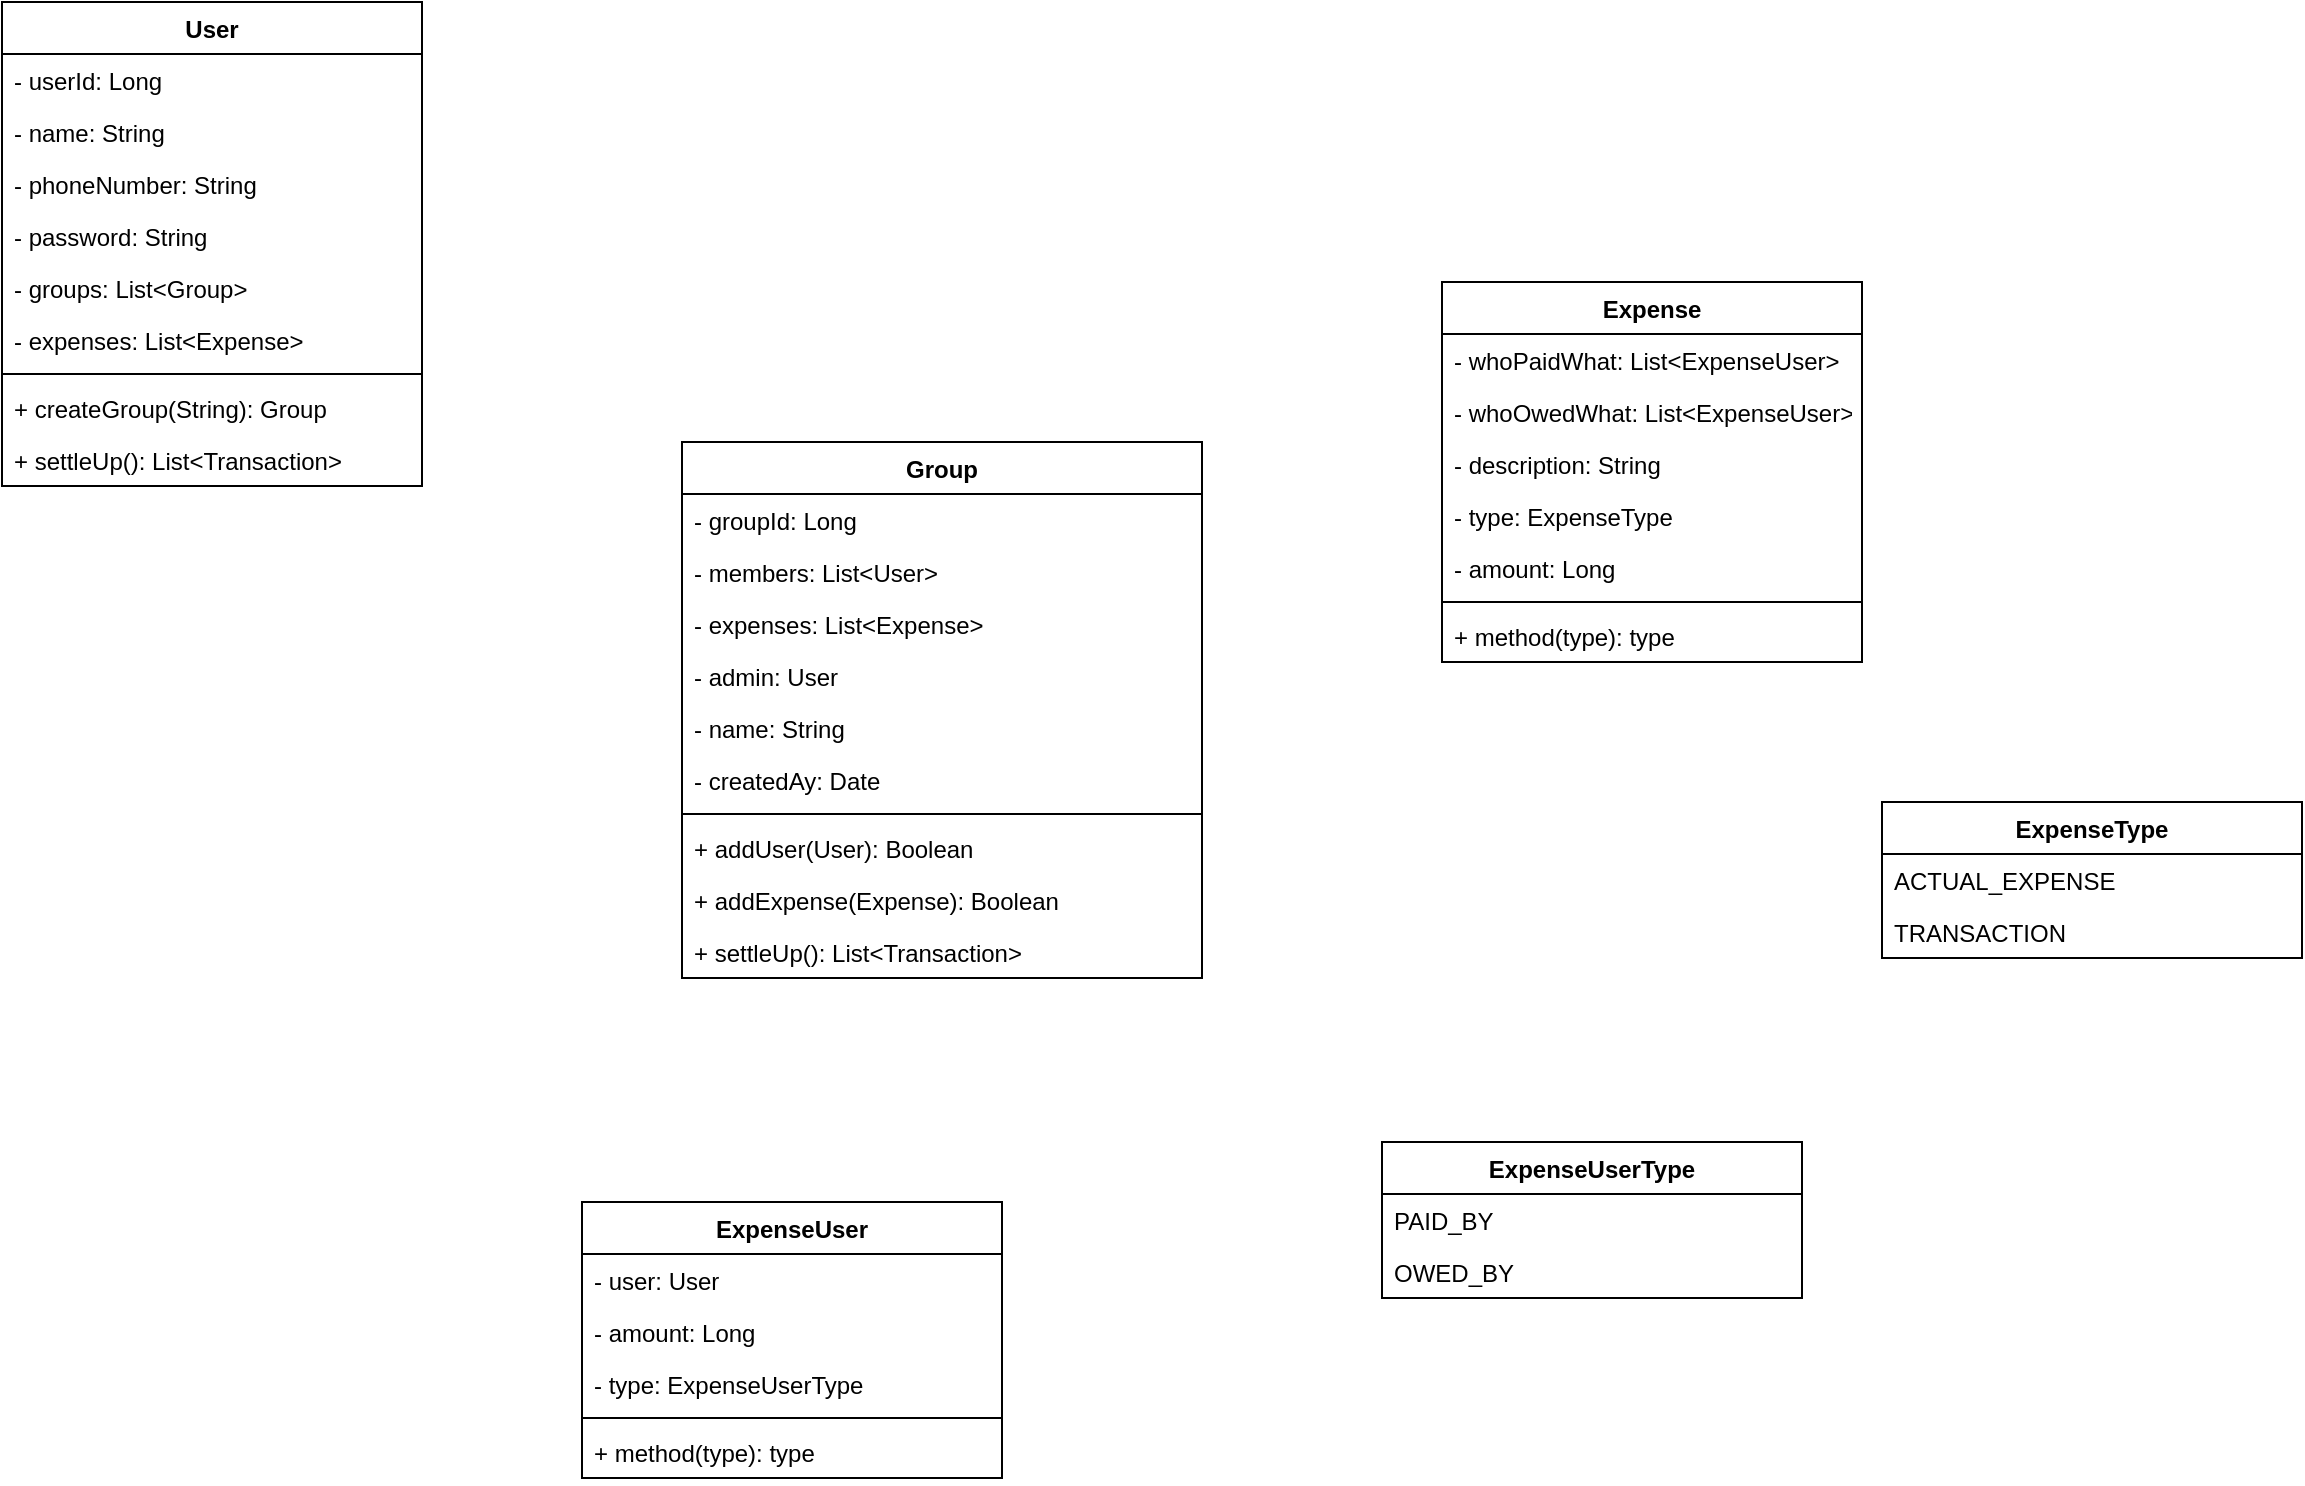 <mxfile version="20.7.4" type="device"><diagram id="C5RBs43oDa-KdzZeNtuy" name="Page-1"><mxGraphModel dx="1317" dy="1072" grid="1" gridSize="10" guides="1" tooltips="1" connect="1" arrows="1" fold="1" page="1" pageScale="1" pageWidth="827" pageHeight="1169" math="0" shadow="0"><root><mxCell id="WIyWlLk6GJQsqaUBKTNV-0"/><mxCell id="WIyWlLk6GJQsqaUBKTNV-1" parent="WIyWlLk6GJQsqaUBKTNV-0"/><mxCell id="EArtMZYPlfxU6Sd368Vp-0" value="User" style="swimlane;fontStyle=1;align=center;verticalAlign=top;childLayout=stackLayout;horizontal=1;startSize=26;horizontalStack=0;resizeParent=1;resizeParentMax=0;resizeLast=0;collapsible=1;marginBottom=0;" vertex="1" parent="WIyWlLk6GJQsqaUBKTNV-1"><mxGeometry x="150" y="120" width="210" height="242" as="geometry"/></mxCell><mxCell id="EArtMZYPlfxU6Sd368Vp-8" value="- userId: Long" style="text;strokeColor=none;fillColor=none;align=left;verticalAlign=top;spacingLeft=4;spacingRight=4;overflow=hidden;rotatable=0;points=[[0,0.5],[1,0.5]];portConstraint=eastwest;" vertex="1" parent="EArtMZYPlfxU6Sd368Vp-0"><mxGeometry y="26" width="210" height="26" as="geometry"/></mxCell><mxCell id="EArtMZYPlfxU6Sd368Vp-31" value="- name: String" style="text;strokeColor=none;fillColor=none;align=left;verticalAlign=top;spacingLeft=4;spacingRight=4;overflow=hidden;rotatable=0;points=[[0,0.5],[1,0.5]];portConstraint=eastwest;" vertex="1" parent="EArtMZYPlfxU6Sd368Vp-0"><mxGeometry y="52" width="210" height="26" as="geometry"/></mxCell><mxCell id="EArtMZYPlfxU6Sd368Vp-9" value="- phoneNumber: String" style="text;strokeColor=none;fillColor=none;align=left;verticalAlign=top;spacingLeft=4;spacingRight=4;overflow=hidden;rotatable=0;points=[[0,0.5],[1,0.5]];portConstraint=eastwest;" vertex="1" parent="EArtMZYPlfxU6Sd368Vp-0"><mxGeometry y="78" width="210" height="26" as="geometry"/></mxCell><mxCell id="EArtMZYPlfxU6Sd368Vp-24" value="- password: String" style="text;strokeColor=none;fillColor=none;align=left;verticalAlign=top;spacingLeft=4;spacingRight=4;overflow=hidden;rotatable=0;points=[[0,0.5],[1,0.5]];portConstraint=eastwest;" vertex="1" parent="EArtMZYPlfxU6Sd368Vp-0"><mxGeometry y="104" width="210" height="26" as="geometry"/></mxCell><mxCell id="EArtMZYPlfxU6Sd368Vp-25" value="- groups: List&lt;Group&gt;" style="text;strokeColor=none;fillColor=none;align=left;verticalAlign=top;spacingLeft=4;spacingRight=4;overflow=hidden;rotatable=0;points=[[0,0.5],[1,0.5]];portConstraint=eastwest;" vertex="1" parent="EArtMZYPlfxU6Sd368Vp-0"><mxGeometry y="130" width="210" height="26" as="geometry"/></mxCell><mxCell id="EArtMZYPlfxU6Sd368Vp-1" value="- expenses: List&lt;Expense&gt;" style="text;strokeColor=none;fillColor=none;align=left;verticalAlign=top;spacingLeft=4;spacingRight=4;overflow=hidden;rotatable=0;points=[[0,0.5],[1,0.5]];portConstraint=eastwest;" vertex="1" parent="EArtMZYPlfxU6Sd368Vp-0"><mxGeometry y="156" width="210" height="26" as="geometry"/></mxCell><mxCell id="EArtMZYPlfxU6Sd368Vp-2" value="" style="line;strokeWidth=1;fillColor=none;align=left;verticalAlign=middle;spacingTop=-1;spacingLeft=3;spacingRight=3;rotatable=0;labelPosition=right;points=[];portConstraint=eastwest;strokeColor=inherit;" vertex="1" parent="EArtMZYPlfxU6Sd368Vp-0"><mxGeometry y="182" width="210" height="8" as="geometry"/></mxCell><mxCell id="EArtMZYPlfxU6Sd368Vp-26" value="+ createGroup(String): Group" style="text;strokeColor=none;fillColor=none;align=left;verticalAlign=top;spacingLeft=4;spacingRight=4;overflow=hidden;rotatable=0;points=[[0,0.5],[1,0.5]];portConstraint=eastwest;" vertex="1" parent="EArtMZYPlfxU6Sd368Vp-0"><mxGeometry y="190" width="210" height="26" as="geometry"/></mxCell><mxCell id="EArtMZYPlfxU6Sd368Vp-3" value="+ settleUp(): List&lt;Transaction&gt;" style="text;strokeColor=none;fillColor=none;align=left;verticalAlign=top;spacingLeft=4;spacingRight=4;overflow=hidden;rotatable=0;points=[[0,0.5],[1,0.5]];portConstraint=eastwest;" vertex="1" parent="EArtMZYPlfxU6Sd368Vp-0"><mxGeometry y="216" width="210" height="26" as="geometry"/></mxCell><mxCell id="EArtMZYPlfxU6Sd368Vp-10" value="Group" style="swimlane;fontStyle=1;align=center;verticalAlign=top;childLayout=stackLayout;horizontal=1;startSize=26;horizontalStack=0;resizeParent=1;resizeParentMax=0;resizeLast=0;collapsible=1;marginBottom=0;" vertex="1" parent="WIyWlLk6GJQsqaUBKTNV-1"><mxGeometry x="490" y="340" width="260" height="268" as="geometry"/></mxCell><mxCell id="EArtMZYPlfxU6Sd368Vp-30" value="- groupId: Long" style="text;strokeColor=none;fillColor=none;align=left;verticalAlign=top;spacingLeft=4;spacingRight=4;overflow=hidden;rotatable=0;points=[[0,0.5],[1,0.5]];portConstraint=eastwest;" vertex="1" parent="EArtMZYPlfxU6Sd368Vp-10"><mxGeometry y="26" width="260" height="26" as="geometry"/></mxCell><mxCell id="EArtMZYPlfxU6Sd368Vp-11" value="- members: List&lt;User&gt;" style="text;strokeColor=none;fillColor=none;align=left;verticalAlign=top;spacingLeft=4;spacingRight=4;overflow=hidden;rotatable=0;points=[[0,0.5],[1,0.5]];portConstraint=eastwest;" vertex="1" parent="EArtMZYPlfxU6Sd368Vp-10"><mxGeometry y="52" width="260" height="26" as="geometry"/></mxCell><mxCell id="EArtMZYPlfxU6Sd368Vp-12" value="- expenses: List&lt;Expense&gt;" style="text;strokeColor=none;fillColor=none;align=left;verticalAlign=top;spacingLeft=4;spacingRight=4;overflow=hidden;rotatable=0;points=[[0,0.5],[1,0.5]];portConstraint=eastwest;" vertex="1" parent="EArtMZYPlfxU6Sd368Vp-10"><mxGeometry y="78" width="260" height="26" as="geometry"/></mxCell><mxCell id="EArtMZYPlfxU6Sd368Vp-23" value="- admin: User" style="text;strokeColor=none;fillColor=none;align=left;verticalAlign=top;spacingLeft=4;spacingRight=4;overflow=hidden;rotatable=0;points=[[0,0.5],[1,0.5]];portConstraint=eastwest;" vertex="1" parent="EArtMZYPlfxU6Sd368Vp-10"><mxGeometry y="104" width="260" height="26" as="geometry"/></mxCell><mxCell id="EArtMZYPlfxU6Sd368Vp-32" value="- name: String" style="text;strokeColor=none;fillColor=none;align=left;verticalAlign=top;spacingLeft=4;spacingRight=4;overflow=hidden;rotatable=0;points=[[0,0.5],[1,0.5]];portConstraint=eastwest;" vertex="1" parent="EArtMZYPlfxU6Sd368Vp-10"><mxGeometry y="130" width="260" height="26" as="geometry"/></mxCell><mxCell id="EArtMZYPlfxU6Sd368Vp-13" value="- createdAy: Date" style="text;strokeColor=none;fillColor=none;align=left;verticalAlign=top;spacingLeft=4;spacingRight=4;overflow=hidden;rotatable=0;points=[[0,0.5],[1,0.5]];portConstraint=eastwest;" vertex="1" parent="EArtMZYPlfxU6Sd368Vp-10"><mxGeometry y="156" width="260" height="26" as="geometry"/></mxCell><mxCell id="EArtMZYPlfxU6Sd368Vp-14" value="" style="line;strokeWidth=1;fillColor=none;align=left;verticalAlign=middle;spacingTop=-1;spacingLeft=3;spacingRight=3;rotatable=0;labelPosition=right;points=[];portConstraint=eastwest;strokeColor=inherit;" vertex="1" parent="EArtMZYPlfxU6Sd368Vp-10"><mxGeometry y="182" width="260" height="8" as="geometry"/></mxCell><mxCell id="EArtMZYPlfxU6Sd368Vp-15" value="+ addUser(User): Boolean" style="text;strokeColor=none;fillColor=none;align=left;verticalAlign=top;spacingLeft=4;spacingRight=4;overflow=hidden;rotatable=0;points=[[0,0.5],[1,0.5]];portConstraint=eastwest;" vertex="1" parent="EArtMZYPlfxU6Sd368Vp-10"><mxGeometry y="190" width="260" height="26" as="geometry"/></mxCell><mxCell id="EArtMZYPlfxU6Sd368Vp-29" value="+ addExpense(Expense): Boolean" style="text;strokeColor=none;fillColor=none;align=left;verticalAlign=top;spacingLeft=4;spacingRight=4;overflow=hidden;rotatable=0;points=[[0,0.5],[1,0.5]];portConstraint=eastwest;" vertex="1" parent="EArtMZYPlfxU6Sd368Vp-10"><mxGeometry y="216" width="260" height="26" as="geometry"/></mxCell><mxCell id="EArtMZYPlfxU6Sd368Vp-22" value="+ settleUp(): List&lt;Transaction&gt;" style="text;strokeColor=none;fillColor=none;align=left;verticalAlign=top;spacingLeft=4;spacingRight=4;overflow=hidden;rotatable=0;points=[[0,0.5],[1,0.5]];portConstraint=eastwest;" vertex="1" parent="EArtMZYPlfxU6Sd368Vp-10"><mxGeometry y="242" width="260" height="26" as="geometry"/></mxCell><mxCell id="EArtMZYPlfxU6Sd368Vp-16" value="Expense" style="swimlane;fontStyle=1;align=center;verticalAlign=top;childLayout=stackLayout;horizontal=1;startSize=26;horizontalStack=0;resizeParent=1;resizeParentMax=0;resizeLast=0;collapsible=1;marginBottom=0;" vertex="1" parent="WIyWlLk6GJQsqaUBKTNV-1"><mxGeometry x="870" y="260" width="210" height="190" as="geometry"/></mxCell><mxCell id="EArtMZYPlfxU6Sd368Vp-17" value="- whoPaidWhat: List&lt;ExpenseUser&gt;" style="text;strokeColor=none;fillColor=none;align=left;verticalAlign=top;spacingLeft=4;spacingRight=4;overflow=hidden;rotatable=0;points=[[0,0.5],[1,0.5]];portConstraint=eastwest;" vertex="1" parent="EArtMZYPlfxU6Sd368Vp-16"><mxGeometry y="26" width="210" height="26" as="geometry"/></mxCell><mxCell id="EArtMZYPlfxU6Sd368Vp-18" value="- whoOwedWhat: List&lt;ExpenseUser&gt;" style="text;strokeColor=none;fillColor=none;align=left;verticalAlign=top;spacingLeft=4;spacingRight=4;overflow=hidden;rotatable=0;points=[[0,0.5],[1,0.5]];portConstraint=eastwest;" vertex="1" parent="EArtMZYPlfxU6Sd368Vp-16"><mxGeometry y="52" width="210" height="26" as="geometry"/></mxCell><mxCell id="EArtMZYPlfxU6Sd368Vp-19" value="- description: String" style="text;strokeColor=none;fillColor=none;align=left;verticalAlign=top;spacingLeft=4;spacingRight=4;overflow=hidden;rotatable=0;points=[[0,0.5],[1,0.5]];portConstraint=eastwest;" vertex="1" parent="EArtMZYPlfxU6Sd368Vp-16"><mxGeometry y="78" width="210" height="26" as="geometry"/></mxCell><mxCell id="EArtMZYPlfxU6Sd368Vp-51" value="- type: ExpenseType" style="text;strokeColor=none;fillColor=none;align=left;verticalAlign=top;spacingLeft=4;spacingRight=4;overflow=hidden;rotatable=0;points=[[0,0.5],[1,0.5]];portConstraint=eastwest;" vertex="1" parent="EArtMZYPlfxU6Sd368Vp-16"><mxGeometry y="104" width="210" height="26" as="geometry"/></mxCell><mxCell id="EArtMZYPlfxU6Sd368Vp-52" value="- amount: Long" style="text;strokeColor=none;fillColor=none;align=left;verticalAlign=top;spacingLeft=4;spacingRight=4;overflow=hidden;rotatable=0;points=[[0,0.5],[1,0.5]];portConstraint=eastwest;" vertex="1" parent="EArtMZYPlfxU6Sd368Vp-16"><mxGeometry y="130" width="210" height="26" as="geometry"/></mxCell><mxCell id="EArtMZYPlfxU6Sd368Vp-20" value="" style="line;strokeWidth=1;fillColor=none;align=left;verticalAlign=middle;spacingTop=-1;spacingLeft=3;spacingRight=3;rotatable=0;labelPosition=right;points=[];portConstraint=eastwest;strokeColor=inherit;" vertex="1" parent="EArtMZYPlfxU6Sd368Vp-16"><mxGeometry y="156" width="210" height="8" as="geometry"/></mxCell><mxCell id="EArtMZYPlfxU6Sd368Vp-21" value="+ method(type): type" style="text;strokeColor=none;fillColor=none;align=left;verticalAlign=top;spacingLeft=4;spacingRight=4;overflow=hidden;rotatable=0;points=[[0,0.5],[1,0.5]];portConstraint=eastwest;" vertex="1" parent="EArtMZYPlfxU6Sd368Vp-16"><mxGeometry y="164" width="210" height="26" as="geometry"/></mxCell><mxCell id="EArtMZYPlfxU6Sd368Vp-33" value="ExpenseUser" style="swimlane;fontStyle=1;align=center;verticalAlign=top;childLayout=stackLayout;horizontal=1;startSize=26;horizontalStack=0;resizeParent=1;resizeParentMax=0;resizeLast=0;collapsible=1;marginBottom=0;" vertex="1" parent="WIyWlLk6GJQsqaUBKTNV-1"><mxGeometry x="440" y="720" width="210" height="138" as="geometry"/></mxCell><mxCell id="EArtMZYPlfxU6Sd368Vp-34" value="- user: User" style="text;strokeColor=none;fillColor=none;align=left;verticalAlign=top;spacingLeft=4;spacingRight=4;overflow=hidden;rotatable=0;points=[[0,0.5],[1,0.5]];portConstraint=eastwest;" vertex="1" parent="EArtMZYPlfxU6Sd368Vp-33"><mxGeometry y="26" width="210" height="26" as="geometry"/></mxCell><mxCell id="EArtMZYPlfxU6Sd368Vp-35" value="- amount: Long" style="text;strokeColor=none;fillColor=none;align=left;verticalAlign=top;spacingLeft=4;spacingRight=4;overflow=hidden;rotatable=0;points=[[0,0.5],[1,0.5]];portConstraint=eastwest;" vertex="1" parent="EArtMZYPlfxU6Sd368Vp-33"><mxGeometry y="52" width="210" height="26" as="geometry"/></mxCell><mxCell id="EArtMZYPlfxU6Sd368Vp-36" value="- type: ExpenseUserType" style="text;strokeColor=none;fillColor=none;align=left;verticalAlign=top;spacingLeft=4;spacingRight=4;overflow=hidden;rotatable=0;points=[[0,0.5],[1,0.5]];portConstraint=eastwest;" vertex="1" parent="EArtMZYPlfxU6Sd368Vp-33"><mxGeometry y="78" width="210" height="26" as="geometry"/></mxCell><mxCell id="EArtMZYPlfxU6Sd368Vp-37" value="" style="line;strokeWidth=1;fillColor=none;align=left;verticalAlign=middle;spacingTop=-1;spacingLeft=3;spacingRight=3;rotatable=0;labelPosition=right;points=[];portConstraint=eastwest;strokeColor=inherit;" vertex="1" parent="EArtMZYPlfxU6Sd368Vp-33"><mxGeometry y="104" width="210" height="8" as="geometry"/></mxCell><mxCell id="EArtMZYPlfxU6Sd368Vp-38" value="+ method(type): type" style="text;strokeColor=none;fillColor=none;align=left;verticalAlign=top;spacingLeft=4;spacingRight=4;overflow=hidden;rotatable=0;points=[[0,0.5],[1,0.5]];portConstraint=eastwest;" vertex="1" parent="EArtMZYPlfxU6Sd368Vp-33"><mxGeometry y="112" width="210" height="26" as="geometry"/></mxCell><mxCell id="EArtMZYPlfxU6Sd368Vp-39" value="ExpenseUserType" style="swimlane;fontStyle=1;align=center;verticalAlign=top;childLayout=stackLayout;horizontal=1;startSize=26;horizontalStack=0;resizeParent=1;resizeParentMax=0;resizeLast=0;collapsible=1;marginBottom=0;" vertex="1" parent="WIyWlLk6GJQsqaUBKTNV-1"><mxGeometry x="840" y="690" width="210" height="78" as="geometry"/></mxCell><mxCell id="EArtMZYPlfxU6Sd368Vp-40" value="PAID_BY" style="text;strokeColor=none;fillColor=none;align=left;verticalAlign=top;spacingLeft=4;spacingRight=4;overflow=hidden;rotatable=0;points=[[0,0.5],[1,0.5]];portConstraint=eastwest;" vertex="1" parent="EArtMZYPlfxU6Sd368Vp-39"><mxGeometry y="26" width="210" height="26" as="geometry"/></mxCell><mxCell id="EArtMZYPlfxU6Sd368Vp-42" value="OWED_BY" style="text;strokeColor=none;fillColor=none;align=left;verticalAlign=top;spacingLeft=4;spacingRight=4;overflow=hidden;rotatable=0;points=[[0,0.5],[1,0.5]];portConstraint=eastwest;" vertex="1" parent="EArtMZYPlfxU6Sd368Vp-39"><mxGeometry y="52" width="210" height="26" as="geometry"/></mxCell><mxCell id="EArtMZYPlfxU6Sd368Vp-45" value="ExpenseType" style="swimlane;fontStyle=1;align=center;verticalAlign=top;childLayout=stackLayout;horizontal=1;startSize=26;horizontalStack=0;resizeParent=1;resizeParentMax=0;resizeLast=0;collapsible=1;marginBottom=0;" vertex="1" parent="WIyWlLk6GJQsqaUBKTNV-1"><mxGeometry x="1090" y="520" width="210" height="78" as="geometry"/></mxCell><mxCell id="EArtMZYPlfxU6Sd368Vp-46" value="ACTUAL_EXPENSE" style="text;strokeColor=none;fillColor=none;align=left;verticalAlign=top;spacingLeft=4;spacingRight=4;overflow=hidden;rotatable=0;points=[[0,0.5],[1,0.5]];portConstraint=eastwest;" vertex="1" parent="EArtMZYPlfxU6Sd368Vp-45"><mxGeometry y="26" width="210" height="26" as="geometry"/></mxCell><mxCell id="EArtMZYPlfxU6Sd368Vp-47" value="TRANSACTION" style="text;strokeColor=none;fillColor=none;align=left;verticalAlign=top;spacingLeft=4;spacingRight=4;overflow=hidden;rotatable=0;points=[[0,0.5],[1,0.5]];portConstraint=eastwest;" vertex="1" parent="EArtMZYPlfxU6Sd368Vp-45"><mxGeometry y="52" width="210" height="26" as="geometry"/></mxCell></root></mxGraphModel></diagram></mxfile>